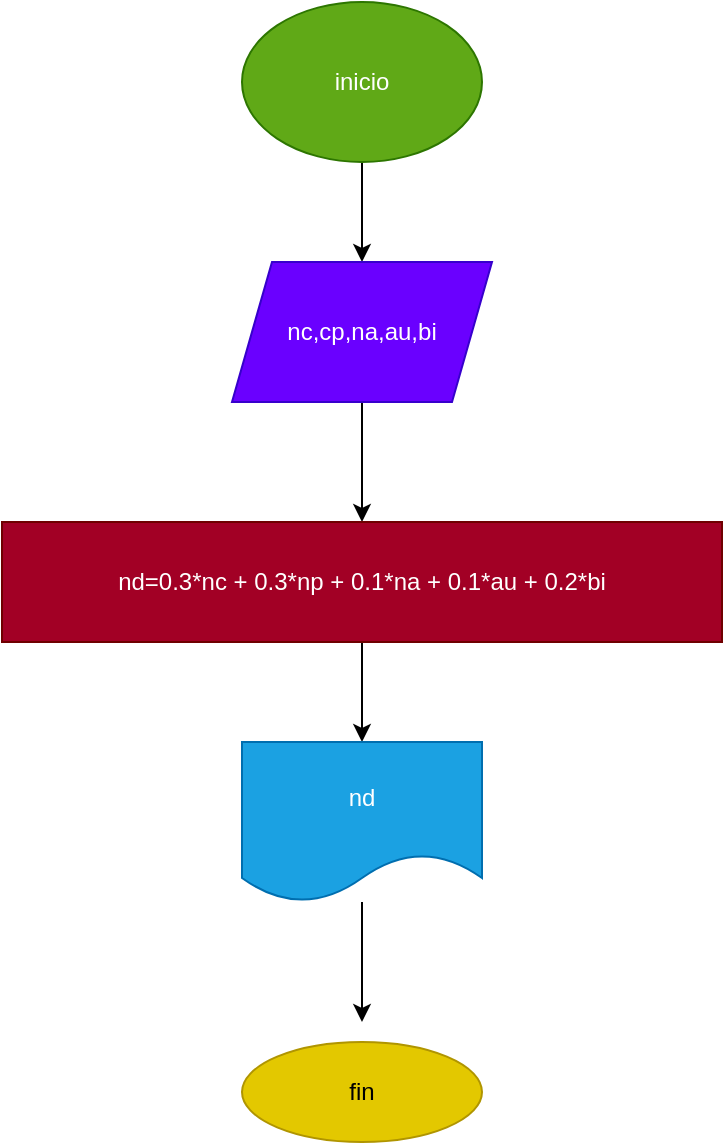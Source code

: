 <mxfile>
    <diagram id="78b8EhZjMK_xGeQDIV4l" name="Página-1">
        <mxGraphModel dx="714" dy="673" grid="1" gridSize="10" guides="1" tooltips="1" connect="1" arrows="1" fold="1" page="1" pageScale="1" pageWidth="827" pageHeight="1169" math="0" shadow="0">
            <root>
                <mxCell id="0"/>
                <mxCell id="1" parent="0"/>
                <mxCell id="3" style="edgeStyle=none;html=1;" edge="1" parent="1" source="2">
                    <mxGeometry relative="1" as="geometry">
                        <mxPoint x="340" y="170" as="targetPoint"/>
                    </mxGeometry>
                </mxCell>
                <mxCell id="2" value="inicio" style="ellipse;whiteSpace=wrap;html=1;fillColor=#60a917;fontColor=#ffffff;strokeColor=#2D7600;" vertex="1" parent="1">
                    <mxGeometry x="280" y="40" width="120" height="80" as="geometry"/>
                </mxCell>
                <mxCell id="5" style="edgeStyle=none;html=1;" edge="1" parent="1" source="4">
                    <mxGeometry relative="1" as="geometry">
                        <mxPoint x="340" y="300" as="targetPoint"/>
                    </mxGeometry>
                </mxCell>
                <mxCell id="4" value="nc,cp,na,au,bi" style="shape=parallelogram;perimeter=parallelogramPerimeter;whiteSpace=wrap;html=1;fixedSize=1;fillColor=#6a00ff;fontColor=#ffffff;strokeColor=#3700CC;" vertex="1" parent="1">
                    <mxGeometry x="275" y="170" width="130" height="70" as="geometry"/>
                </mxCell>
                <mxCell id="7" style="edgeStyle=none;html=1;" edge="1" parent="1" source="6">
                    <mxGeometry relative="1" as="geometry">
                        <mxPoint x="340" y="410" as="targetPoint"/>
                    </mxGeometry>
                </mxCell>
                <mxCell id="6" value="nd=0.3*nc + 0.3*np + 0.1*na + 0.1*au + 0.2*bi" style="rounded=0;whiteSpace=wrap;html=1;fillColor=#a20025;fontColor=#ffffff;strokeColor=#6F0000;" vertex="1" parent="1">
                    <mxGeometry x="160" y="300" width="360" height="60" as="geometry"/>
                </mxCell>
                <mxCell id="9" style="edgeStyle=none;html=1;" edge="1" parent="1" source="8">
                    <mxGeometry relative="1" as="geometry">
                        <mxPoint x="340" y="550" as="targetPoint"/>
                    </mxGeometry>
                </mxCell>
                <mxCell id="8" value="nd" style="shape=document;whiteSpace=wrap;html=1;boundedLbl=1;fillColor=#1ba1e2;fontColor=#ffffff;strokeColor=#006EAF;" vertex="1" parent="1">
                    <mxGeometry x="280" y="410" width="120" height="80" as="geometry"/>
                </mxCell>
                <mxCell id="10" value="fin" style="ellipse;whiteSpace=wrap;html=1;fillColor=#e3c800;fontColor=#000000;strokeColor=#B09500;" vertex="1" parent="1">
                    <mxGeometry x="280" y="560" width="120" height="50" as="geometry"/>
                </mxCell>
            </root>
        </mxGraphModel>
    </diagram>
</mxfile>
